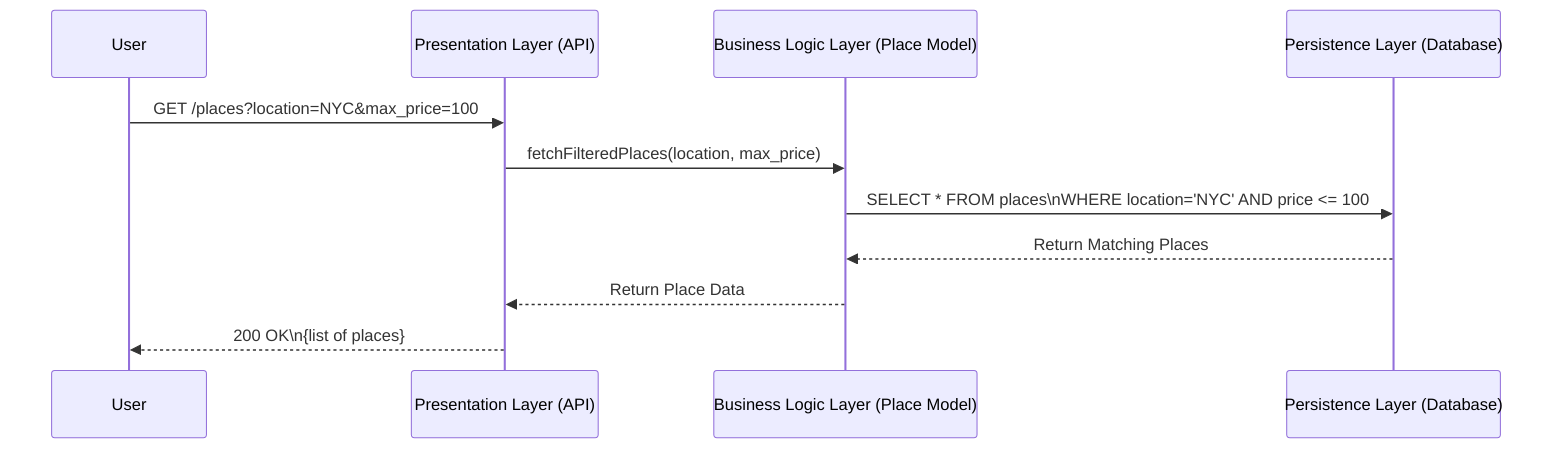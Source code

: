 %% Sequence Diagram – Place Search Flow For Task 2_4

sequenceDiagram

    %% Participants
    participant User
    participant API as Presentation Layer (API)
    participant BusinessLogic as Business Logic Layer (Place Model)
    participant Database as Persistence Layer (Database)

    %% User Request
    User->>API: GET /places?location=NYC&max_price=100
    %% API forwards filter request to business logic
    API->>BusinessLogic: fetchFilteredPlaces(location, max_price)

    %% Business logic queries filtered places
    BusinessLogic->>Database: SELECT * FROM places\nWHERE location='NYC' AND price <= 100
    Database-->>BusinessLogic: Return Matching Places

    %% Business logic returns filtered data
    BusinessLogic-->>API: Return Place Data

    %% API responds with results
    API-->>User: 200 OK\n{list of places}